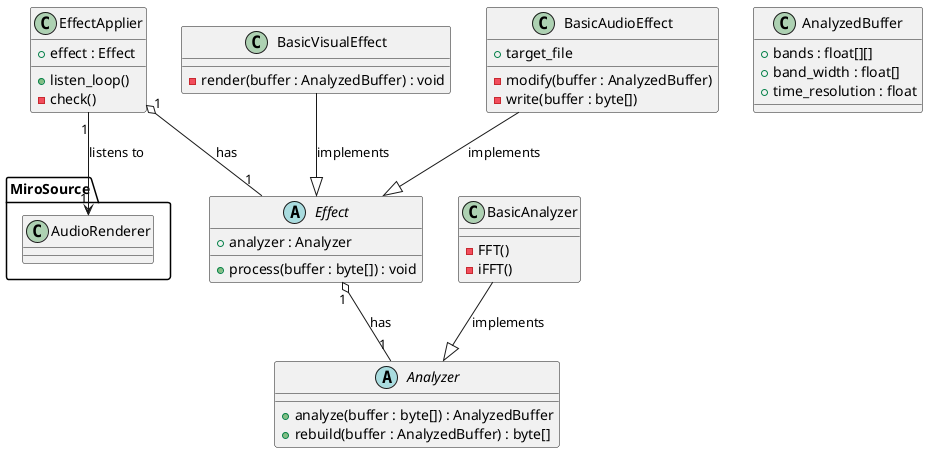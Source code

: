 @startuml

skinparam shadowing false

package MiroSource {
   class AudioRenderer
}

class EffectApplier {
    +effect : Effect
    +listen_loop()
    -check()
}

abstract Analyzer {
    +analyze(buffer : byte[]) : AnalyzedBuffer
    +rebuild(buffer : AnalyzedBuffer) : byte[]
}
class BasicAnalyzer {
    -FFT()
    -iFFT()
}

abstract Effect {
    +analyzer : Analyzer 
    +process(buffer : byte[]) : void
}
class BasicVisualEffect {
    -render(buffer : AnalyzedBuffer) : void
}
class BasicAudioEffect {
    +target_file
    -modify(buffer : AnalyzedBuffer)
    -write(buffer : byte[])
}

class AnalyzedBuffer {
    +bands : float[][]
    +band_width : float[]
    +time_resolution : float
}

Effect "1" o-- "1" Analyzer : has
EffectApplier "1" o-- "1" Effect : has

EffectApplier "1" --> "1" AudioRenderer : listens to

BasicAnalyzer --|> Analyzer : implements
BasicVisualEffect --|> Effect : implements
BasicAudioEffect --|> Effect : implements

@enduml
